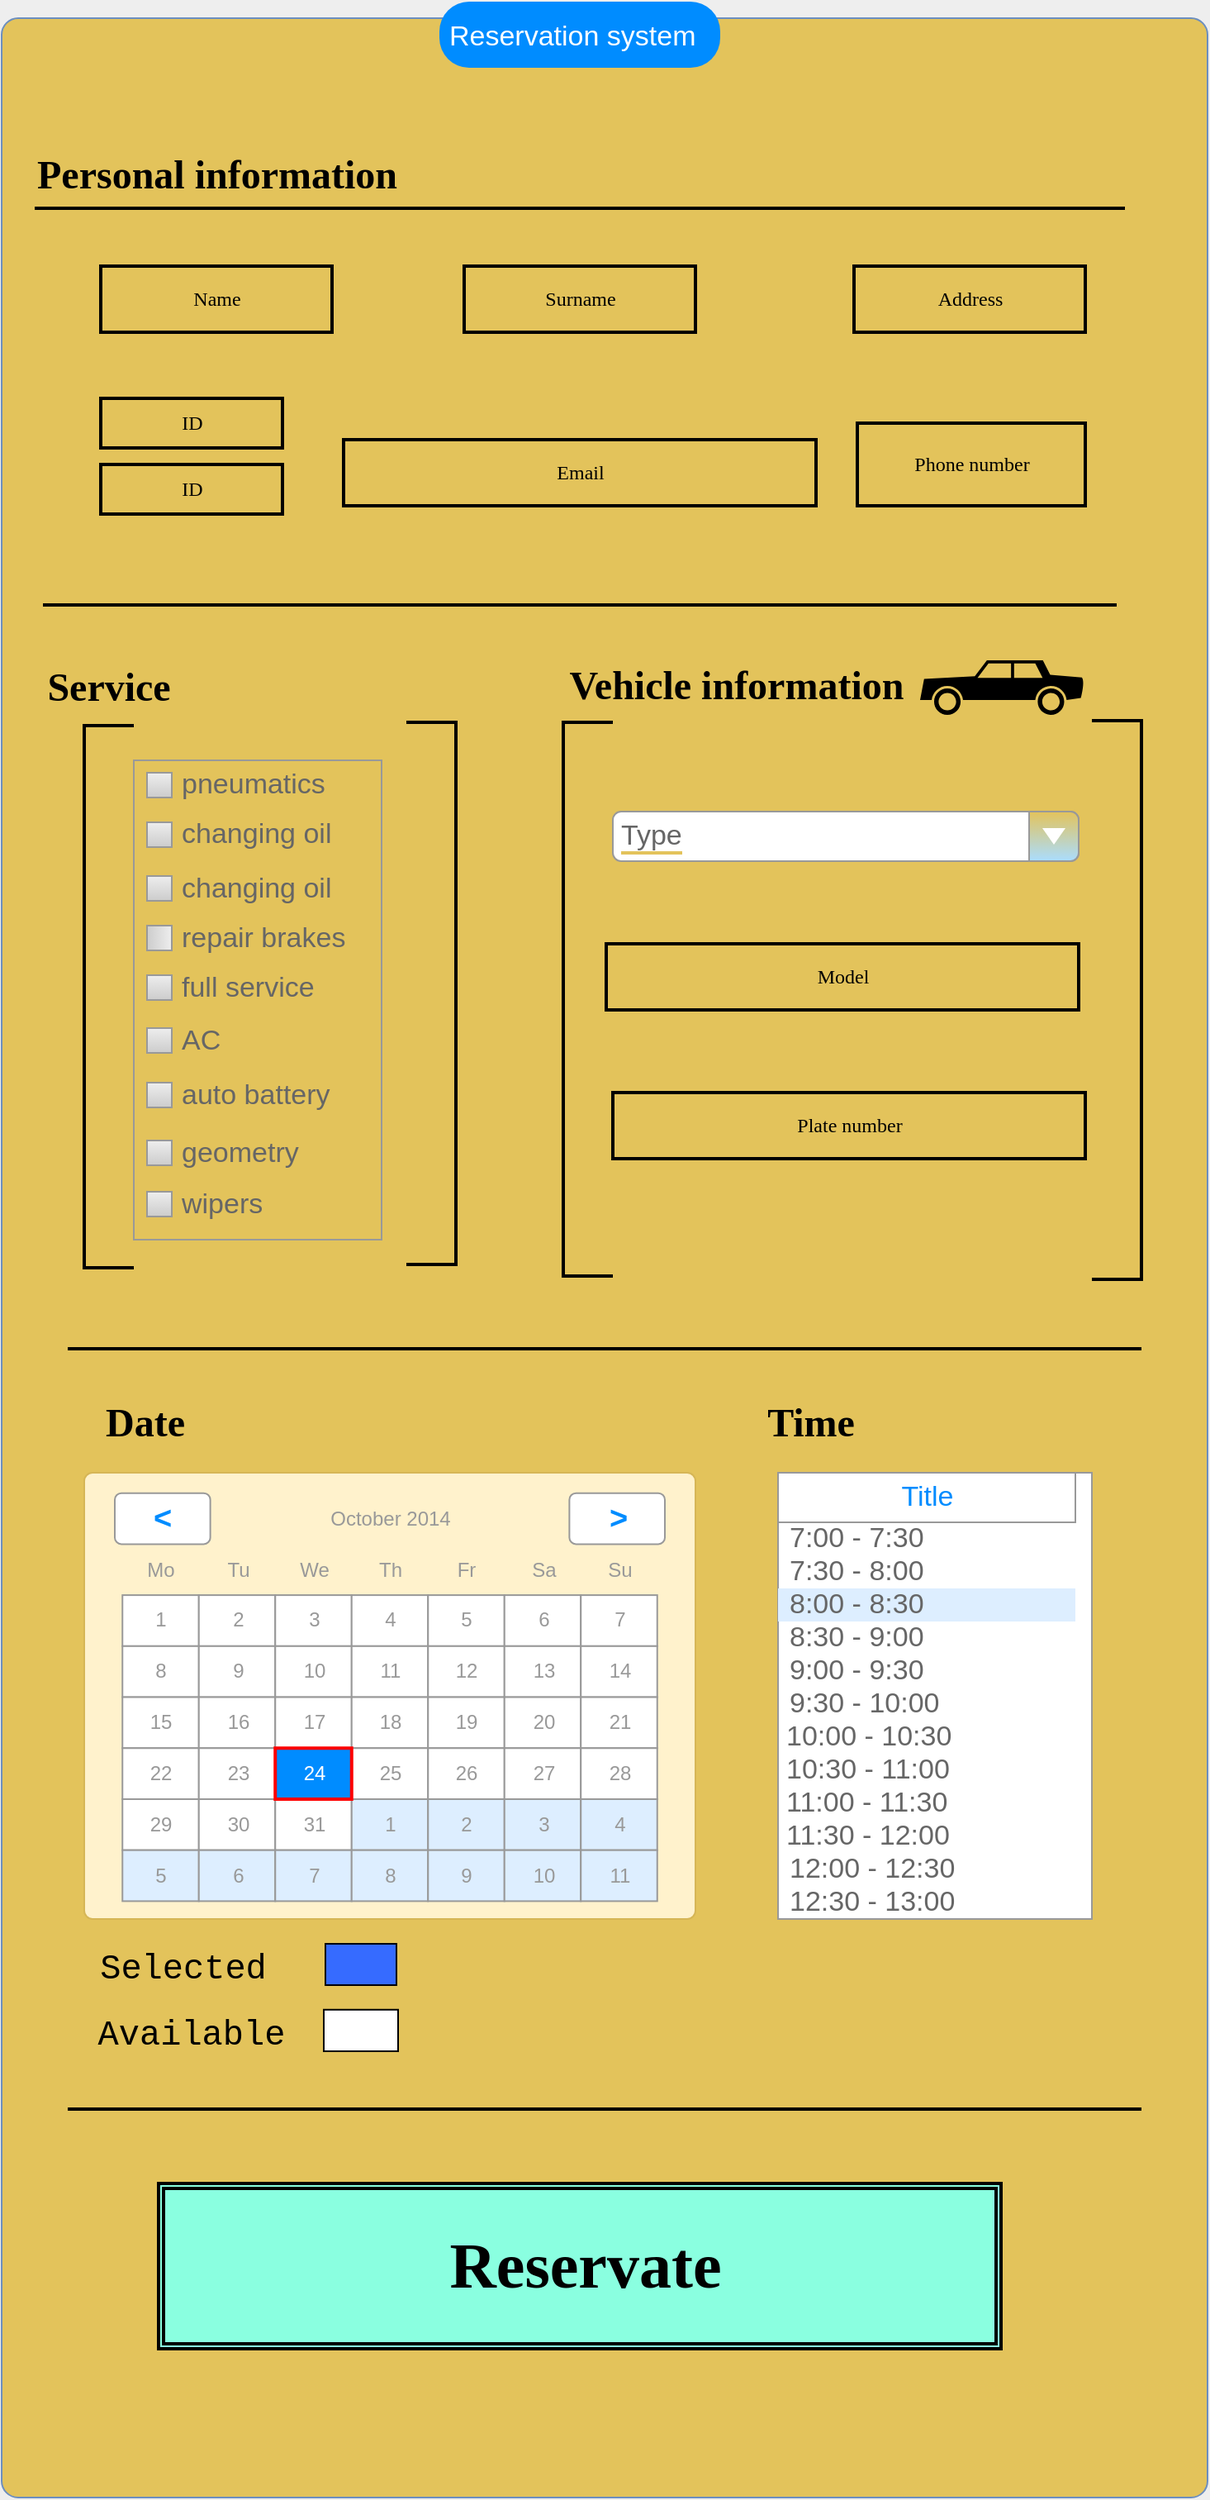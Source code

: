 <mxfile version="14.3.2" type="github">
  <diagram id="RQeQqA87UI55iawkxLuV" name="Page-1">
    <mxGraphModel dx="2249" dy="3101" grid="1" gridSize="10" guides="1" tooltips="1" connect="1" arrows="1" fold="1" page="1" pageScale="1" pageWidth="827" pageHeight="1169" background="#EEEEEE" math="0" shadow="0">
      <root>
        <mxCell id="0" />
        <mxCell id="1" parent="0" />
        <mxCell id="T3QW06CGCanV3sp-RZXb-22" value="" style="shape=mxgraph.mockup.containers.marginRect;rectMarginTop=10;strokeWidth=1;dashed=0;rounded=1;arcSize=5;recursiveResize=0;labelBackgroundColor=#E3C35B;sketch=0;fontFamily=Times New Roman;fontSize=24;strokeColor=#6c8ebf;fillColor=#E3C35B;" parent="1" vertex="1">
          <mxGeometry x="-460" y="-1560" width="730" height="1510" as="geometry" />
        </mxCell>
        <mxCell id="T3QW06CGCanV3sp-RZXb-521" value="" style="shape=ext;double=1;rounded=0;whiteSpace=wrap;html=1;labelBackgroundColor=#E3C35B;sketch=0;strokeColor=#000000;strokeWidth=2;fontFamily=Times New Roman;fontSize=24;fontColor=#000000;fillColor=#8AFFE0;" parent="T3QW06CGCanV3sp-RZXb-22" vertex="1">
          <mxGeometry x="95" y="1320" width="510" height="100" as="geometry" />
        </mxCell>
        <mxCell id="T3QW06CGCanV3sp-RZXb-23" value="Reservation system" style="shape=rect;strokeColor=none;fillColor=#008cff;strokeWidth=1;dashed=0;rounded=1;arcSize=45;fontColor=#ffffff;fontSize=17;spacing=2;spacingTop=-2;align=left;autosize=1;spacingLeft=4;resizeWidth=0;resizeHeight=0;perimeter=none;direction=east;" parent="T3QW06CGCanV3sp-RZXb-22" vertex="1">
          <mxGeometry x="265" width="170" height="40" as="geometry" />
        </mxCell>
        <mxCell id="T3QW06CGCanV3sp-RZXb-16" value="Personal information" style="text;html=1;resizable=0;autosize=1;align=center;verticalAlign=middle;points=[];fillColor=none;strokeColor=none;rounded=0;labelBackgroundColor=#E3C35B;sketch=0;fontFamily=Times New Roman;fontColor=#000000;fontSize=24;fontStyle=1" parent="T3QW06CGCanV3sp-RZXb-22" vertex="1">
          <mxGeometry x="15" y="90" width="230" height="30" as="geometry" />
        </mxCell>
        <mxCell id="T3QW06CGCanV3sp-RZXb-19" value="" style="line;strokeWidth=2;html=1;rounded=0;labelBackgroundColor=#E3C35B;sketch=0;fillColor=#E3C35B;fontFamily=Times New Roman;fontSize=24;fontColor=#000000;" parent="T3QW06CGCanV3sp-RZXb-22" vertex="1">
          <mxGeometry x="20" y="120" width="660" height="10" as="geometry" />
        </mxCell>
        <mxCell id="T3QW06CGCanV3sp-RZXb-12" value="Name" style="verticalLabelPosition=middle;verticalAlign=middle;html=1;shape=mxgraph.basic.rect;fillColor2=none;strokeWidth=2;size=20;indent=5;rounded=0;sketch=0;fontFamily=Times New Roman;labelPosition=center;align=center;horizontal=1;labelBackgroundColor=#E3C35B;labelBorderColor=none;fillColor=none;" parent="T3QW06CGCanV3sp-RZXb-22" vertex="1">
          <mxGeometry x="60" y="160" width="140" height="40" as="geometry" />
        </mxCell>
        <mxCell id="T3QW06CGCanV3sp-RZXb-14" value="Surname" style="verticalLabelPosition=middle;verticalAlign=middle;html=1;shape=mxgraph.basic.rect;fillColor2=none;strokeWidth=2;size=20;indent=5;rounded=0;sketch=0;fontFamily=Times New Roman;labelPosition=center;align=center;horizontal=1;labelBackgroundColor=#E3C35B;labelBorderColor=none;fillColor=none;" parent="T3QW06CGCanV3sp-RZXb-22" vertex="1">
          <mxGeometry x="280" y="160" width="140" height="40" as="geometry" />
        </mxCell>
        <mxCell id="T3QW06CGCanV3sp-RZXb-15" value="Phone number" style="verticalLabelPosition=middle;verticalAlign=middle;html=1;shape=mxgraph.basic.rect;fillColor2=none;strokeWidth=2;size=20;indent=5;rounded=0;sketch=0;fontFamily=Times New Roman;labelPosition=center;align=center;horizontal=1;labelBackgroundColor=#E3C35B;labelBorderColor=none;fillColor=none;" parent="T3QW06CGCanV3sp-RZXb-22" vertex="1">
          <mxGeometry x="518" y="255" width="138" height="50" as="geometry" />
        </mxCell>
        <mxCell id="T3QW06CGCanV3sp-RZXb-26" value="ID" style="verticalLabelPosition=middle;verticalAlign=middle;html=1;shape=mxgraph.basic.rect;fillColor2=none;strokeWidth=2;size=20;indent=5;rounded=0;sketch=0;fontFamily=Times New Roman;labelPosition=center;align=center;horizontal=1;labelBackgroundColor=#E3C35B;labelBorderColor=none;fillColor=none;" parent="T3QW06CGCanV3sp-RZXb-22" vertex="1">
          <mxGeometry x="60" y="240" width="110" height="30" as="geometry" />
        </mxCell>
        <mxCell id="T3QW06CGCanV3sp-RZXb-27" value="Email" style="verticalLabelPosition=middle;verticalAlign=middle;html=1;shape=mxgraph.basic.rect;fillColor2=none;strokeWidth=2;size=20;indent=5;rounded=0;sketch=0;fontFamily=Times New Roman;labelPosition=center;align=center;horizontal=1;labelBackgroundColor=#E3C35B;labelBorderColor=none;fillColor=none;" parent="T3QW06CGCanV3sp-RZXb-22" vertex="1">
          <mxGeometry x="207" y="265" width="286" height="40" as="geometry" />
        </mxCell>
        <mxCell id="T3QW06CGCanV3sp-RZXb-221" value="" style="line;strokeWidth=2;html=1;rounded=0;labelBackgroundColor=#E3C35B;sketch=0;fillColor=#E3C35B;fontFamily=Times New Roman;fontSize=24;fontColor=#000000;" parent="T3QW06CGCanV3sp-RZXb-22" vertex="1">
          <mxGeometry x="25" y="360" width="650" height="10" as="geometry" />
        </mxCell>
        <mxCell id="T3QW06CGCanV3sp-RZXb-240" value="" style="strokeWidth=2;html=1;shape=mxgraph.flowchart.annotation_1;align=left;pointerEvents=1;rounded=0;labelBackgroundColor=#E3C35B;sketch=0;fillColor=#E3C35B;fontFamily=Times New Roman;fontSize=24;fontColor=#000000;" parent="T3QW06CGCanV3sp-RZXb-22" vertex="1">
          <mxGeometry x="340" y="436" width="30" height="335" as="geometry" />
        </mxCell>
        <mxCell id="T3QW06CGCanV3sp-RZXb-28" value="" style="strokeWidth=1;shadow=0;dashed=0;align=center;html=1;shape=mxgraph.mockup.forms.rrect;rSize=5;strokeColor=#d6b656;fillColor=#fff2cc;rounded=0;labelBackgroundColor=#E3C35B;sketch=0;fontFamily=Times New Roman;fontSize=24;" parent="T3QW06CGCanV3sp-RZXb-22" vertex="1">
          <mxGeometry x="50" y="890" width="370" height="270" as="geometry" />
        </mxCell>
        <mxCell id="T3QW06CGCanV3sp-RZXb-29" value="October 2014" style="strokeWidth=1;shadow=0;dashed=0;align=center;html=1;shape=mxgraph.mockup.forms.anchor;fontColor=#999999;" parent="T3QW06CGCanV3sp-RZXb-28" vertex="1">
          <mxGeometry x="69.375" y="12.343" width="231.25" height="30.857" as="geometry" />
        </mxCell>
        <mxCell id="T3QW06CGCanV3sp-RZXb-30" value="&lt;" style="strokeWidth=1;shadow=0;dashed=0;align=center;html=1;shape=mxgraph.mockup.forms.rrect;rSize=4;strokeColor=#999999;fontColor=#008cff;fontSize=19;fontStyle=1;" parent="T3QW06CGCanV3sp-RZXb-28" vertex="1">
          <mxGeometry x="18.5" y="12.343" width="57.812" height="30.857" as="geometry" />
        </mxCell>
        <mxCell id="T3QW06CGCanV3sp-RZXb-31" value="&gt;" style="strokeWidth=1;shadow=0;dashed=0;align=center;html=1;shape=mxgraph.mockup.forms.rrect;rSize=4;strokeColor=#999999;fontColor=#008cff;fontSize=19;fontStyle=1;" parent="T3QW06CGCanV3sp-RZXb-28" vertex="1">
          <mxGeometry x="293.688" y="12.343" width="57.812" height="30.857" as="geometry" />
        </mxCell>
        <mxCell id="T3QW06CGCanV3sp-RZXb-32" value="Mo" style="strokeWidth=1;shadow=0;dashed=0;align=center;html=1;shape=mxgraph.mockup.forms.anchor;fontColor=#999999;" parent="T3QW06CGCanV3sp-RZXb-28" vertex="1">
          <mxGeometry x="23.125" y="43.2" width="46.25" height="30.857" as="geometry" />
        </mxCell>
        <mxCell id="T3QW06CGCanV3sp-RZXb-33" value="Tu" style="strokeWidth=1;shadow=0;dashed=0;align=center;html=1;shape=mxgraph.mockup.forms.anchor;fontColor=#999999;" parent="T3QW06CGCanV3sp-RZXb-28" vertex="1">
          <mxGeometry x="69.375" y="43.2" width="46.25" height="30.857" as="geometry" />
        </mxCell>
        <mxCell id="T3QW06CGCanV3sp-RZXb-34" value="We" style="strokeWidth=1;shadow=0;dashed=0;align=center;html=1;shape=mxgraph.mockup.forms.anchor;fontColor=#999999;" parent="T3QW06CGCanV3sp-RZXb-28" vertex="1">
          <mxGeometry x="115.625" y="43.2" width="46.25" height="30.857" as="geometry" />
        </mxCell>
        <mxCell id="T3QW06CGCanV3sp-RZXb-35" value="Th" style="strokeWidth=1;shadow=0;dashed=0;align=center;html=1;shape=mxgraph.mockup.forms.anchor;fontColor=#999999;" parent="T3QW06CGCanV3sp-RZXb-28" vertex="1">
          <mxGeometry x="161.875" y="43.2" width="46.25" height="30.857" as="geometry" />
        </mxCell>
        <mxCell id="T3QW06CGCanV3sp-RZXb-36" value="Fr" style="strokeWidth=1;shadow=0;dashed=0;align=center;html=1;shape=mxgraph.mockup.forms.anchor;fontColor=#999999;" parent="T3QW06CGCanV3sp-RZXb-28" vertex="1">
          <mxGeometry x="208.125" y="43.2" width="46.25" height="30.857" as="geometry" />
        </mxCell>
        <mxCell id="T3QW06CGCanV3sp-RZXb-37" value="Sa" style="strokeWidth=1;shadow=0;dashed=0;align=center;html=1;shape=mxgraph.mockup.forms.anchor;fontColor=#999999;" parent="T3QW06CGCanV3sp-RZXb-28" vertex="1">
          <mxGeometry x="254.375" y="43.2" width="46.25" height="30.857" as="geometry" />
        </mxCell>
        <mxCell id="T3QW06CGCanV3sp-RZXb-38" value="Su" style="strokeWidth=1;shadow=0;dashed=0;align=center;html=1;shape=mxgraph.mockup.forms.anchor;fontColor=#999999;" parent="T3QW06CGCanV3sp-RZXb-28" vertex="1">
          <mxGeometry x="300.625" y="43.2" width="46.25" height="30.857" as="geometry" />
        </mxCell>
        <mxCell id="T3QW06CGCanV3sp-RZXb-39" value="1" style="strokeWidth=1;shadow=0;dashed=0;align=center;html=1;shape=mxgraph.mockup.forms.rrect;rSize=0;strokeColor=#999999;fontColor=#999999;" parent="T3QW06CGCanV3sp-RZXb-28" vertex="1">
          <mxGeometry x="23.125" y="74.057" width="46.25" height="30.857" as="geometry" />
        </mxCell>
        <mxCell id="T3QW06CGCanV3sp-RZXb-40" value="2" style="strokeWidth=1;shadow=0;dashed=0;align=center;html=1;shape=mxgraph.mockup.forms.rrect;rSize=0;strokeColor=#999999;fontColor=#999999;" parent="T3QW06CGCanV3sp-RZXb-28" vertex="1">
          <mxGeometry x="69.375" y="74.057" width="46.25" height="30.857" as="geometry" />
        </mxCell>
        <mxCell id="T3QW06CGCanV3sp-RZXb-41" value="3" style="strokeWidth=1;shadow=0;dashed=0;align=center;html=1;shape=mxgraph.mockup.forms.rrect;rSize=0;strokeColor=#999999;fontColor=#999999;" parent="T3QW06CGCanV3sp-RZXb-28" vertex="1">
          <mxGeometry x="115.625" y="74.057" width="46.25" height="30.857" as="geometry" />
        </mxCell>
        <mxCell id="T3QW06CGCanV3sp-RZXb-42" value="4" style="strokeWidth=1;shadow=0;dashed=0;align=center;html=1;shape=mxgraph.mockup.forms.rrect;rSize=0;strokeColor=#999999;fontColor=#999999;" parent="T3QW06CGCanV3sp-RZXb-28" vertex="1">
          <mxGeometry x="161.875" y="74.057" width="46.25" height="30.857" as="geometry" />
        </mxCell>
        <mxCell id="T3QW06CGCanV3sp-RZXb-43" value="5" style="strokeWidth=1;shadow=0;dashed=0;align=center;html=1;shape=mxgraph.mockup.forms.rrect;rSize=0;strokeColor=#999999;fontColor=#999999;" parent="T3QW06CGCanV3sp-RZXb-28" vertex="1">
          <mxGeometry x="208.125" y="74.057" width="46.25" height="30.857" as="geometry" />
        </mxCell>
        <mxCell id="T3QW06CGCanV3sp-RZXb-44" value="6" style="strokeWidth=1;shadow=0;dashed=0;align=center;html=1;shape=mxgraph.mockup.forms.rrect;rSize=0;strokeColor=#999999;fontColor=#999999;" parent="T3QW06CGCanV3sp-RZXb-28" vertex="1">
          <mxGeometry x="254.375" y="74.057" width="46.25" height="30.857" as="geometry" />
        </mxCell>
        <mxCell id="T3QW06CGCanV3sp-RZXb-45" value="7" style="strokeWidth=1;shadow=0;dashed=0;align=center;html=1;shape=mxgraph.mockup.forms.rrect;rSize=0;strokeColor=#999999;fontColor=#999999;" parent="T3QW06CGCanV3sp-RZXb-28" vertex="1">
          <mxGeometry x="300.625" y="74.057" width="46.25" height="30.857" as="geometry" />
        </mxCell>
        <mxCell id="T3QW06CGCanV3sp-RZXb-46" value="8" style="strokeWidth=1;shadow=0;dashed=0;align=center;html=1;shape=mxgraph.mockup.forms.rrect;rSize=0;strokeColor=#999999;fontColor=#999999;" parent="T3QW06CGCanV3sp-RZXb-28" vertex="1">
          <mxGeometry x="23.125" y="104.914" width="46.25" height="30.857" as="geometry" />
        </mxCell>
        <mxCell id="T3QW06CGCanV3sp-RZXb-47" value="9" style="strokeWidth=1;shadow=0;dashed=0;align=center;html=1;shape=mxgraph.mockup.forms.rrect;rSize=0;strokeColor=#999999;fontColor=#999999;" parent="T3QW06CGCanV3sp-RZXb-28" vertex="1">
          <mxGeometry x="69.375" y="104.914" width="46.25" height="30.857" as="geometry" />
        </mxCell>
        <mxCell id="T3QW06CGCanV3sp-RZXb-48" value="10" style="strokeWidth=1;shadow=0;dashed=0;align=center;html=1;shape=mxgraph.mockup.forms.rrect;rSize=0;strokeColor=#999999;fontColor=#999999;" parent="T3QW06CGCanV3sp-RZXb-28" vertex="1">
          <mxGeometry x="115.625" y="104.914" width="46.25" height="30.857" as="geometry" />
        </mxCell>
        <mxCell id="T3QW06CGCanV3sp-RZXb-49" value="11" style="strokeWidth=1;shadow=0;dashed=0;align=center;html=1;shape=mxgraph.mockup.forms.rrect;rSize=0;strokeColor=#999999;fontColor=#999999;" parent="T3QW06CGCanV3sp-RZXb-28" vertex="1">
          <mxGeometry x="161.875" y="104.914" width="46.25" height="30.857" as="geometry" />
        </mxCell>
        <mxCell id="T3QW06CGCanV3sp-RZXb-50" value="12" style="strokeWidth=1;shadow=0;dashed=0;align=center;html=1;shape=mxgraph.mockup.forms.rrect;rSize=0;strokeColor=#999999;fontColor=#999999;" parent="T3QW06CGCanV3sp-RZXb-28" vertex="1">
          <mxGeometry x="208.125" y="104.914" width="46.25" height="30.857" as="geometry" />
        </mxCell>
        <mxCell id="T3QW06CGCanV3sp-RZXb-51" value="13" style="strokeWidth=1;shadow=0;dashed=0;align=center;html=1;shape=mxgraph.mockup.forms.rrect;rSize=0;strokeColor=#999999;fontColor=#999999;" parent="T3QW06CGCanV3sp-RZXb-28" vertex="1">
          <mxGeometry x="254.375" y="104.914" width="46.25" height="30.857" as="geometry" />
        </mxCell>
        <mxCell id="T3QW06CGCanV3sp-RZXb-52" value="14" style="strokeWidth=1;shadow=0;dashed=0;align=center;html=1;shape=mxgraph.mockup.forms.rrect;rSize=0;strokeColor=#999999;fontColor=#999999;" parent="T3QW06CGCanV3sp-RZXb-28" vertex="1">
          <mxGeometry x="300.625" y="104.914" width="46.25" height="30.857" as="geometry" />
        </mxCell>
        <mxCell id="T3QW06CGCanV3sp-RZXb-53" value="15" style="strokeWidth=1;shadow=0;dashed=0;align=center;html=1;shape=mxgraph.mockup.forms.rrect;rSize=0;strokeColor=#999999;fontColor=#999999;" parent="T3QW06CGCanV3sp-RZXb-28" vertex="1">
          <mxGeometry x="23.125" y="135.771" width="46.25" height="30.857" as="geometry" />
        </mxCell>
        <mxCell id="T3QW06CGCanV3sp-RZXb-54" value="16" style="strokeWidth=1;shadow=0;dashed=0;align=center;html=1;shape=mxgraph.mockup.forms.rrect;rSize=0;strokeColor=#999999;fontColor=#999999;" parent="T3QW06CGCanV3sp-RZXb-28" vertex="1">
          <mxGeometry x="69.375" y="135.771" width="46.25" height="30.857" as="geometry" />
        </mxCell>
        <mxCell id="T3QW06CGCanV3sp-RZXb-55" value="17" style="strokeWidth=1;shadow=0;dashed=0;align=center;html=1;shape=mxgraph.mockup.forms.rrect;rSize=0;strokeColor=#999999;fontColor=#999999;" parent="T3QW06CGCanV3sp-RZXb-28" vertex="1">
          <mxGeometry x="115.625" y="135.771" width="46.25" height="30.857" as="geometry" />
        </mxCell>
        <mxCell id="T3QW06CGCanV3sp-RZXb-56" value="18" style="strokeWidth=1;shadow=0;dashed=0;align=center;html=1;shape=mxgraph.mockup.forms.rrect;rSize=0;strokeColor=#999999;fontColor=#999999;" parent="T3QW06CGCanV3sp-RZXb-28" vertex="1">
          <mxGeometry x="161.875" y="135.771" width="46.25" height="30.857" as="geometry" />
        </mxCell>
        <mxCell id="T3QW06CGCanV3sp-RZXb-57" value="19" style="strokeWidth=1;shadow=0;dashed=0;align=center;html=1;shape=mxgraph.mockup.forms.rrect;rSize=0;strokeColor=#999999;fontColor=#999999;" parent="T3QW06CGCanV3sp-RZXb-28" vertex="1">
          <mxGeometry x="208.125" y="135.771" width="46.25" height="30.857" as="geometry" />
        </mxCell>
        <mxCell id="T3QW06CGCanV3sp-RZXb-58" value="20" style="strokeWidth=1;shadow=0;dashed=0;align=center;html=1;shape=mxgraph.mockup.forms.rrect;rSize=0;strokeColor=#999999;fontColor=#999999;" parent="T3QW06CGCanV3sp-RZXb-28" vertex="1">
          <mxGeometry x="254.375" y="135.771" width="46.25" height="30.857" as="geometry" />
        </mxCell>
        <mxCell id="T3QW06CGCanV3sp-RZXb-59" value="21" style="strokeWidth=1;shadow=0;dashed=0;align=center;html=1;shape=mxgraph.mockup.forms.rrect;rSize=0;strokeColor=#999999;fontColor=#999999;" parent="T3QW06CGCanV3sp-RZXb-28" vertex="1">
          <mxGeometry x="300.625" y="135.771" width="46.25" height="30.857" as="geometry" />
        </mxCell>
        <mxCell id="T3QW06CGCanV3sp-RZXb-60" value="22" style="strokeWidth=1;shadow=0;dashed=0;align=center;html=1;shape=mxgraph.mockup.forms.rrect;rSize=0;strokeColor=#999999;fontColor=#999999;" parent="T3QW06CGCanV3sp-RZXb-28" vertex="1">
          <mxGeometry x="23.125" y="166.629" width="46.25" height="30.857" as="geometry" />
        </mxCell>
        <mxCell id="T3QW06CGCanV3sp-RZXb-61" value="23" style="strokeWidth=1;shadow=0;dashed=0;align=center;html=1;shape=mxgraph.mockup.forms.rrect;rSize=0;strokeColor=#999999;fontColor=#999999;" parent="T3QW06CGCanV3sp-RZXb-28" vertex="1">
          <mxGeometry x="69.375" y="166.629" width="46.25" height="30.857" as="geometry" />
        </mxCell>
        <mxCell id="T3QW06CGCanV3sp-RZXb-62" value="25" style="strokeWidth=1;shadow=0;dashed=0;align=center;html=1;shape=mxgraph.mockup.forms.rrect;rSize=0;strokeColor=#999999;fontColor=#999999;" parent="T3QW06CGCanV3sp-RZXb-28" vertex="1">
          <mxGeometry x="161.875" y="166.629" width="46.25" height="30.857" as="geometry" />
        </mxCell>
        <mxCell id="T3QW06CGCanV3sp-RZXb-63" value="26" style="strokeWidth=1;shadow=0;dashed=0;align=center;html=1;shape=mxgraph.mockup.forms.rrect;rSize=0;strokeColor=#999999;fontColor=#999999;" parent="T3QW06CGCanV3sp-RZXb-28" vertex="1">
          <mxGeometry x="208.125" y="166.629" width="46.25" height="30.857" as="geometry" />
        </mxCell>
        <mxCell id="T3QW06CGCanV3sp-RZXb-64" value="27" style="strokeWidth=1;shadow=0;dashed=0;align=center;html=1;shape=mxgraph.mockup.forms.rrect;rSize=0;strokeColor=#999999;fontColor=#999999;" parent="T3QW06CGCanV3sp-RZXb-28" vertex="1">
          <mxGeometry x="254.375" y="166.629" width="46.25" height="30.857" as="geometry" />
        </mxCell>
        <mxCell id="T3QW06CGCanV3sp-RZXb-65" value="28" style="strokeWidth=1;shadow=0;dashed=0;align=center;html=1;shape=mxgraph.mockup.forms.rrect;rSize=0;strokeColor=#999999;fontColor=#999999;" parent="T3QW06CGCanV3sp-RZXb-28" vertex="1">
          <mxGeometry x="300.625" y="166.629" width="46.25" height="30.857" as="geometry" />
        </mxCell>
        <mxCell id="T3QW06CGCanV3sp-RZXb-66" value="29" style="strokeWidth=1;shadow=0;dashed=0;align=center;html=1;shape=mxgraph.mockup.forms.rrect;rSize=0;strokeColor=#999999;fontColor=#999999;" parent="T3QW06CGCanV3sp-RZXb-28" vertex="1">
          <mxGeometry x="23.125" y="197.486" width="46.25" height="30.857" as="geometry" />
        </mxCell>
        <mxCell id="T3QW06CGCanV3sp-RZXb-67" value="30" style="strokeWidth=1;shadow=0;dashed=0;align=center;html=1;shape=mxgraph.mockup.forms.rrect;rSize=0;strokeColor=#999999;fontColor=#999999;" parent="T3QW06CGCanV3sp-RZXb-28" vertex="1">
          <mxGeometry x="69.375" y="197.486" width="46.25" height="30.857" as="geometry" />
        </mxCell>
        <mxCell id="T3QW06CGCanV3sp-RZXb-68" value="31" style="strokeWidth=1;shadow=0;dashed=0;align=center;html=1;shape=mxgraph.mockup.forms.rrect;rSize=0;strokeColor=#999999;fontColor=#999999;" parent="T3QW06CGCanV3sp-RZXb-28" vertex="1">
          <mxGeometry x="115.625" y="197.486" width="46.25" height="30.857" as="geometry" />
        </mxCell>
        <mxCell id="T3QW06CGCanV3sp-RZXb-69" value="1" style="strokeWidth=1;shadow=0;dashed=0;align=center;html=1;shape=mxgraph.mockup.forms.rrect;rSize=0;strokeColor=#999999;fontColor=#999999;fillColor=#ddeeff;" parent="T3QW06CGCanV3sp-RZXb-28" vertex="1">
          <mxGeometry x="161.875" y="197.486" width="46.25" height="30.857" as="geometry" />
        </mxCell>
        <mxCell id="T3QW06CGCanV3sp-RZXb-70" value="2" style="strokeWidth=1;shadow=0;dashed=0;align=center;html=1;shape=mxgraph.mockup.forms.rrect;rSize=0;strokeColor=#999999;fontColor=#999999;fillColor=#ddeeff;" parent="T3QW06CGCanV3sp-RZXb-28" vertex="1">
          <mxGeometry x="208.125" y="197.486" width="46.25" height="30.857" as="geometry" />
        </mxCell>
        <mxCell id="T3QW06CGCanV3sp-RZXb-71" value="3" style="strokeWidth=1;shadow=0;dashed=0;align=center;html=1;shape=mxgraph.mockup.forms.rrect;rSize=0;strokeColor=#999999;fontColor=#999999;fillColor=#ddeeff;" parent="T3QW06CGCanV3sp-RZXb-28" vertex="1">
          <mxGeometry x="254.375" y="197.486" width="46.25" height="30.857" as="geometry" />
        </mxCell>
        <mxCell id="T3QW06CGCanV3sp-RZXb-72" value="4" style="strokeWidth=1;shadow=0;dashed=0;align=center;html=1;shape=mxgraph.mockup.forms.rrect;rSize=0;strokeColor=#999999;fontColor=#999999;fillColor=#ddeeff;" parent="T3QW06CGCanV3sp-RZXb-28" vertex="1">
          <mxGeometry x="300.625" y="197.486" width="46.25" height="30.857" as="geometry" />
        </mxCell>
        <mxCell id="T3QW06CGCanV3sp-RZXb-73" value="5" style="strokeWidth=1;shadow=0;dashed=0;align=center;html=1;shape=mxgraph.mockup.forms.rrect;rSize=0;strokeColor=#999999;fontColor=#999999;fillColor=#ddeeff;" parent="T3QW06CGCanV3sp-RZXb-28" vertex="1">
          <mxGeometry x="23.125" y="228.343" width="46.25" height="30.857" as="geometry" />
        </mxCell>
        <mxCell id="T3QW06CGCanV3sp-RZXb-74" value="6" style="strokeWidth=1;shadow=0;dashed=0;align=center;html=1;shape=mxgraph.mockup.forms.rrect;rSize=0;strokeColor=#999999;fontColor=#999999;fillColor=#ddeeff;" parent="T3QW06CGCanV3sp-RZXb-28" vertex="1">
          <mxGeometry x="69.375" y="228.343" width="46.25" height="30.857" as="geometry" />
        </mxCell>
        <mxCell id="T3QW06CGCanV3sp-RZXb-75" value="7" style="strokeWidth=1;shadow=0;dashed=0;align=center;html=1;shape=mxgraph.mockup.forms.rrect;rSize=0;strokeColor=#999999;fontColor=#999999;fillColor=#ddeeff;" parent="T3QW06CGCanV3sp-RZXb-28" vertex="1">
          <mxGeometry x="115.625" y="228.343" width="46.25" height="30.857" as="geometry" />
        </mxCell>
        <mxCell id="T3QW06CGCanV3sp-RZXb-76" value="8" style="strokeWidth=1;shadow=0;dashed=0;align=center;html=1;shape=mxgraph.mockup.forms.rrect;rSize=0;strokeColor=#999999;fontColor=#999999;fillColor=#ddeeff;" parent="T3QW06CGCanV3sp-RZXb-28" vertex="1">
          <mxGeometry x="161.875" y="228.343" width="46.25" height="30.857" as="geometry" />
        </mxCell>
        <mxCell id="T3QW06CGCanV3sp-RZXb-77" value="9" style="strokeWidth=1;shadow=0;dashed=0;align=center;html=1;shape=mxgraph.mockup.forms.rrect;rSize=0;strokeColor=#999999;fontColor=#999999;fillColor=#ddeeff;" parent="T3QW06CGCanV3sp-RZXb-28" vertex="1">
          <mxGeometry x="208.125" y="228.343" width="46.25" height="30.857" as="geometry" />
        </mxCell>
        <mxCell id="T3QW06CGCanV3sp-RZXb-78" value="10" style="strokeWidth=1;shadow=0;dashed=0;align=center;html=1;shape=mxgraph.mockup.forms.rrect;rSize=0;strokeColor=#999999;fontColor=#999999;fillColor=#ddeeff;" parent="T3QW06CGCanV3sp-RZXb-28" vertex="1">
          <mxGeometry x="254.375" y="228.343" width="46.25" height="30.857" as="geometry" />
        </mxCell>
        <mxCell id="T3QW06CGCanV3sp-RZXb-79" value="11" style="strokeWidth=1;shadow=0;dashed=0;align=center;html=1;shape=mxgraph.mockup.forms.rrect;rSize=0;strokeColor=#999999;fontColor=#999999;fillColor=#ddeeff;" parent="T3QW06CGCanV3sp-RZXb-28" vertex="1">
          <mxGeometry x="300.625" y="228.343" width="46.25" height="30.857" as="geometry" />
        </mxCell>
        <mxCell id="T3QW06CGCanV3sp-RZXb-80" value="24" style="strokeWidth=1;shadow=0;dashed=0;align=center;html=1;shape=mxgraph.mockup.forms.rrect;rSize=0;strokeColor=#ff0000;fontColor=#ffffff;strokeWidth=2;fillColor=#008cff;" parent="T3QW06CGCanV3sp-RZXb-28" vertex="1">
          <mxGeometry x="115.625" y="166.629" width="46.25" height="30.857" as="geometry" />
        </mxCell>
        <mxCell id="T3QW06CGCanV3sp-RZXb-241" value="" style="strokeWidth=2;html=1;shape=mxgraph.flowchart.annotation_1;align=left;pointerEvents=1;rounded=0;labelBackgroundColor=#E3C35B;sketch=0;fillColor=#E3C35B;fontFamily=Times New Roman;fontSize=24;fontColor=#000000;direction=west;" parent="T3QW06CGCanV3sp-RZXb-22" vertex="1">
          <mxGeometry x="245" y="436" width="30" height="328" as="geometry" />
        </mxCell>
        <mxCell id="T3QW06CGCanV3sp-RZXb-242" value="" style="strokeWidth=2;html=1;shape=mxgraph.flowchart.annotation_1;align=left;pointerEvents=1;rounded=0;labelBackgroundColor=#E3C35B;sketch=0;fillColor=#E3C35B;fontFamily=Times New Roman;fontSize=24;fontColor=#000000;" parent="T3QW06CGCanV3sp-RZXb-22" vertex="1">
          <mxGeometry x="50" y="438" width="30" height="328" as="geometry" />
        </mxCell>
        <mxCell id="T3QW06CGCanV3sp-RZXb-243" value="" style="strokeWidth=2;html=1;shape=mxgraph.flowchart.annotation_1;align=left;pointerEvents=1;rounded=0;labelBackgroundColor=#E3C35B;sketch=0;fillColor=#E3C35B;fontFamily=Times New Roman;fontSize=24;fontColor=#000000;direction=west;" parent="T3QW06CGCanV3sp-RZXb-22" vertex="1">
          <mxGeometry x="660" y="435" width="30" height="338" as="geometry" />
        </mxCell>
        <mxCell id="T3QW06CGCanV3sp-RZXb-244" value="Service" style="text;html=1;strokeColor=none;fillColor=none;align=center;verticalAlign=middle;whiteSpace=wrap;rounded=0;labelBackgroundColor=#E3C35B;sketch=0;fontFamily=Times New Roman;fontSize=24;fontColor=#000000;fontStyle=1" parent="T3QW06CGCanV3sp-RZXb-22" vertex="1">
          <mxGeometry x="40" y="400" width="50" height="30" as="geometry" />
        </mxCell>
        <mxCell id="T3QW06CGCanV3sp-RZXb-246" value="Vehicle information" style="text;html=1;strokeColor=none;fillColor=none;align=center;verticalAlign=middle;whiteSpace=wrap;rounded=0;labelBackgroundColor=#E3C35B;sketch=0;fontFamily=Times New Roman;fontSize=24;fontColor=#000000;fontStyle=1" parent="T3QW06CGCanV3sp-RZXb-22" vertex="1">
          <mxGeometry x="340" y="383.5" width="210" height="60" as="geometry" />
        </mxCell>
        <mxCell id="T3QW06CGCanV3sp-RZXb-275" value="" style="strokeWidth=1;shadow=0;dashed=0;align=center;html=1;shape=mxgraph.mockup.forms.rrect;rSize=0;strokeColor=#999999;recursiveResize=0;rounded=0;labelBackgroundColor=#E3C35B;sketch=0;fontFamily=Times New Roman;fontSize=24;fontColor=#000000;fillColor=#E3C35B;" parent="T3QW06CGCanV3sp-RZXb-22" vertex="1">
          <mxGeometry x="80" y="459" width="150" height="290" as="geometry" />
        </mxCell>
        <mxCell id="T3QW06CGCanV3sp-RZXb-276" value="pneumatics" style="strokeWidth=1;shadow=0;dashed=0;align=center;html=1;shape=mxgraph.mockup.forms.rrect;rSize=0;fillColor=#eeeeee;strokeColor=#999999;gradientColor=#cccccc;align=left;spacingLeft=4;fontSize=17;fontColor=#666666;labelPosition=right;" parent="T3QW06CGCanV3sp-RZXb-275" vertex="1">
          <mxGeometry x="8" y="7.5" width="15" height="15" as="geometry" />
        </mxCell>
        <mxCell id="T3QW06CGCanV3sp-RZXb-277" value="changing oil" style="strokeWidth=1;shadow=0;dashed=0;align=center;html=1;shape=mxgraph.mockup.forms.rrect;rSize=0;fillColor=#eeeeee;strokeColor=#999999;gradientColor=#cccccc;align=left;spacingLeft=4;fontSize=17;fontColor=#666666;labelPosition=right;" parent="T3QW06CGCanV3sp-RZXb-275" vertex="1">
          <mxGeometry x="8" y="37.5" width="15" height="15" as="geometry" />
        </mxCell>
        <mxCell id="T3QW06CGCanV3sp-RZXb-279" value="repair brakes" style="strokeWidth=1;shadow=0;dashed=0;align=center;html=1;shape=mxgraph.mockup.forms.rrect;rSize=0;fillColor=#eeeeee;strokeColor=#999999;gradientColor=#cccccc;align=left;spacingLeft=4;fontSize=17;fontColor=#666666;labelPosition=right;direction=south;" parent="T3QW06CGCanV3sp-RZXb-275" vertex="1">
          <mxGeometry x="8" y="100" width="15" height="15" as="geometry" />
        </mxCell>
        <mxCell id="T3QW06CGCanV3sp-RZXb-280" value="changing oil" style="strokeWidth=1;shadow=0;dashed=0;align=center;html=1;shape=mxgraph.mockup.forms.rrect;rSize=0;fillColor=#eeeeee;strokeColor=#999999;gradientColor=#cccccc;align=left;spacingLeft=4;fontSize=17;fontColor=#666666;labelPosition=right;" parent="T3QW06CGCanV3sp-RZXb-275" vertex="1">
          <mxGeometry x="8" y="70" width="15" height="15" as="geometry" />
        </mxCell>
        <mxCell id="T3QW06CGCanV3sp-RZXb-294" value="full service" style="strokeWidth=1;shadow=0;dashed=0;align=center;html=1;shape=mxgraph.mockup.forms.rrect;rSize=0;fillColor=#eeeeee;strokeColor=#999999;gradientColor=#cccccc;align=left;spacingLeft=4;fontSize=17;fontColor=#666666;labelPosition=right;" parent="T3QW06CGCanV3sp-RZXb-275" vertex="1">
          <mxGeometry x="8" y="130" width="15" height="15" as="geometry" />
        </mxCell>
        <mxCell id="T3QW06CGCanV3sp-RZXb-295" value="AC " style="strokeWidth=1;shadow=0;dashed=0;align=center;html=1;shape=mxgraph.mockup.forms.rrect;rSize=0;fillColor=#eeeeee;strokeColor=#999999;gradientColor=#cccccc;align=left;spacingLeft=4;fontSize=17;fontColor=#666666;labelPosition=right;" parent="T3QW06CGCanV3sp-RZXb-275" vertex="1">
          <mxGeometry x="8" y="162" width="15" height="15" as="geometry" />
        </mxCell>
        <mxCell id="T3QW06CGCanV3sp-RZXb-296" value="auto battery" style="strokeWidth=1;shadow=0;dashed=0;align=center;html=1;shape=mxgraph.mockup.forms.rrect;rSize=0;fillColor=#eeeeee;strokeColor=#999999;gradientColor=#cccccc;align=left;spacingLeft=4;fontSize=17;fontColor=#666666;labelPosition=right;" parent="T3QW06CGCanV3sp-RZXb-275" vertex="1">
          <mxGeometry x="8" y="195" width="15" height="15" as="geometry" />
        </mxCell>
        <mxCell id="T3QW06CGCanV3sp-RZXb-297" value="geometry" style="strokeWidth=1;shadow=0;dashed=0;align=center;html=1;shape=mxgraph.mockup.forms.rrect;rSize=0;fillColor=#eeeeee;strokeColor=#999999;gradientColor=#cccccc;align=left;spacingLeft=4;fontSize=17;fontColor=#666666;labelPosition=right;" parent="T3QW06CGCanV3sp-RZXb-275" vertex="1">
          <mxGeometry x="8" y="230" width="15" height="15" as="geometry" />
        </mxCell>
        <mxCell id="T3QW06CGCanV3sp-RZXb-281" value="wipers" style="strokeWidth=1;shadow=0;dashed=0;align=center;html=1;shape=mxgraph.mockup.forms.rrect;rSize=0;fillColor=#eeeeee;strokeColor=#999999;gradientColor=#cccccc;align=left;spacingLeft=4;fontSize=17;fontColor=#666666;labelPosition=right;" parent="T3QW06CGCanV3sp-RZXb-275" vertex="1">
          <mxGeometry x="8" y="261" width="15" height="15" as="geometry" />
        </mxCell>
        <mxCell id="T3QW06CGCanV3sp-RZXb-299" value="" style="shape=mxgraph.signs.transportation.car_2;html=1;pointerEvents=1;fillColor=#000000;strokeColor=none;verticalLabelPosition=bottom;verticalAlign=top;align=center;rounded=0;labelBackgroundColor=#E3C35B;sketch=0;fontFamily=Times New Roman;fontSize=24;fontColor=#000000;" parent="T3QW06CGCanV3sp-RZXb-22" vertex="1">
          <mxGeometry x="556" y="398.5" width="100" height="33" as="geometry" />
        </mxCell>
        <mxCell id="T3QW06CGCanV3sp-RZXb-301" value="" style="line;strokeWidth=2;html=1;rounded=0;labelBackgroundColor=#E3C35B;sketch=0;fillColor=#E3C35B;fontFamily=Times New Roman;fontSize=24;fontColor=#000000;" parent="T3QW06CGCanV3sp-RZXb-22" vertex="1">
          <mxGeometry x="40" y="810" width="650" height="10" as="geometry" />
        </mxCell>
        <mxCell id="T3QW06CGCanV3sp-RZXb-302" value="ID" style="verticalLabelPosition=middle;verticalAlign=middle;html=1;shape=mxgraph.basic.rect;fillColor2=none;strokeWidth=2;size=20;indent=5;rounded=0;sketch=0;fontFamily=Times New Roman;labelPosition=center;align=center;horizontal=1;labelBackgroundColor=#E3C35B;labelBorderColor=none;fillColor=none;" parent="T3QW06CGCanV3sp-RZXb-22" vertex="1">
          <mxGeometry x="60" y="280" width="110" height="30" as="geometry" />
        </mxCell>
        <mxCell id="T3QW06CGCanV3sp-RZXb-390" value="Address" style="verticalLabelPosition=middle;verticalAlign=middle;html=1;shape=mxgraph.basic.rect;fillColor2=none;strokeWidth=2;size=20;indent=5;rounded=0;sketch=0;fontFamily=Times New Roman;labelPosition=center;align=center;horizontal=1;labelBackgroundColor=#E3C35B;labelBorderColor=none;fillColor=none;" parent="T3QW06CGCanV3sp-RZXb-22" vertex="1">
          <mxGeometry x="516" y="160" width="140" height="40" as="geometry" />
        </mxCell>
        <mxCell id="T3QW06CGCanV3sp-RZXb-392" value="Model" style="verticalLabelPosition=middle;verticalAlign=middle;html=1;shape=mxgraph.basic.rect;fillColor2=none;strokeWidth=2;size=20;indent=5;rounded=0;sketch=0;fontFamily=Times New Roman;labelPosition=center;align=center;horizontal=1;labelBackgroundColor=#E3C35B;labelBorderColor=none;fillColor=none;shadow=0;" parent="T3QW06CGCanV3sp-RZXb-22" vertex="1">
          <mxGeometry x="366" y="570" width="286" height="40" as="geometry" />
        </mxCell>
        <mxCell id="T3QW06CGCanV3sp-RZXb-393" value="Plate number" style="verticalLabelPosition=middle;verticalAlign=middle;html=1;shape=mxgraph.basic.rect;fillColor2=none;strokeWidth=2;size=20;indent=5;rounded=0;sketch=0;fontFamily=Times New Roman;labelPosition=center;align=center;horizontal=1;labelBackgroundColor=#E3C35B;labelBorderColor=none;fillColor=none;" parent="T3QW06CGCanV3sp-RZXb-22" vertex="1">
          <mxGeometry x="370" y="660" width="286" height="40" as="geometry" />
        </mxCell>
        <mxCell id="T3QW06CGCanV3sp-RZXb-396" value="&lt;span style=&quot;background-color: rgb(255 , 255 , 255)&quot;&gt;Type &lt;/span&gt;" style="strokeWidth=1;shadow=0;dashed=0;align=center;html=1;shape=mxgraph.mockup.forms.comboBox;strokeColor=#999999;align=left;fillColor2=#aaddff;mainText=;fontColor=#666666;fontSize=17;spacingLeft=3;rounded=0;labelBackgroundColor=#E3C35B;sketch=0;fillColor=#E3C35B;" parent="T3QW06CGCanV3sp-RZXb-22" vertex="1">
          <mxGeometry x="370" y="490" width="282" height="30" as="geometry" />
        </mxCell>
        <mxCell id="T3QW06CGCanV3sp-RZXb-399" value="Date" style="text;html=1;strokeColor=none;fillColor=none;align=center;verticalAlign=middle;whiteSpace=wrap;rounded=0;labelBackgroundColor=#E3C35B;sketch=0;fontFamily=Times New Roman;fontSize=24;fontColor=#000000;fontStyle=1" parent="T3QW06CGCanV3sp-RZXb-22" vertex="1">
          <mxGeometry x="40" y="840" width="94" height="40" as="geometry" />
        </mxCell>
        <mxCell id="T3QW06CGCanV3sp-RZXb-400" value="Selected" style="text;html=1;strokeColor=none;fillColor=none;align=center;verticalAlign=middle;whiteSpace=wrap;rounded=0;labelBackgroundColor=#E3C35B;sketch=0;fontFamily=Courier New;fontSize=21;fontColor=#000000;" parent="T3QW06CGCanV3sp-RZXb-22" vertex="1">
          <mxGeometry x="90" y="1180" width="40" height="20" as="geometry" />
        </mxCell>
        <mxCell id="T3QW06CGCanV3sp-RZXb-403" style="edgeStyle=orthogonalEdgeStyle;curved=0;rounded=1;sketch=0;orthogonalLoop=1;jettySize=auto;html=1;exitX=1;exitY=0.75;exitDx=0;exitDy=0;entryX=1;entryY=1;entryDx=0;entryDy=0;strokeColor=#182E3E;fontFamily=Times New Roman;fontSize=24;fontColor=#000000;" parent="T3QW06CGCanV3sp-RZXb-22" edge="1">
          <mxGeometry relative="1" as="geometry">
            <mxPoint x="130" y="1225" as="sourcePoint" />
            <mxPoint x="130" y="1230" as="targetPoint" />
          </mxGeometry>
        </mxCell>
        <mxCell id="T3QW06CGCanV3sp-RZXb-404" value="Available" style="text;html=1;strokeColor=none;fillColor=none;align=center;verticalAlign=middle;whiteSpace=wrap;rounded=0;labelBackgroundColor=#E3C35B;sketch=0;fontFamily=Courier New;fontSize=21;fontColor=#000000;" parent="T3QW06CGCanV3sp-RZXb-22" vertex="1">
          <mxGeometry x="95" y="1220" width="40" height="20" as="geometry" />
        </mxCell>
        <mxCell id="T3QW06CGCanV3sp-RZXb-498" value="" style="verticalLabelPosition=bottom;verticalAlign=top;html=1;shape=mxgraph.basic.rect;fillColor2=none;strokeWidth=1;size=20;indent=5;rounded=0;labelBackgroundColor=#E3C35B;sketch=0;fontFamily=Courier New;fontSize=21;fontColor=#000000;fillColor=#366BFF;" parent="T3QW06CGCanV3sp-RZXb-22" vertex="1">
          <mxGeometry x="196" y="1175" width="43" height="25" as="geometry" />
        </mxCell>
        <mxCell id="T3QW06CGCanV3sp-RZXb-497" value="" style="verticalLabelPosition=bottom;verticalAlign=top;html=1;shape=mxgraph.basic.rect;fillColor2=none;strokeWidth=1;size=20;indent=5;rounded=0;labelBackgroundColor=#E3C35B;sketch=0;fontFamily=Courier New;fontSize=21;" parent="T3QW06CGCanV3sp-RZXb-22" vertex="1">
          <mxGeometry x="195" y="1214.91" width="45" height="25.09" as="geometry" />
        </mxCell>
        <mxCell id="T3QW06CGCanV3sp-RZXb-499" value="Time" style="text;html=1;strokeColor=none;fillColor=none;align=center;verticalAlign=middle;whiteSpace=wrap;rounded=0;labelBackgroundColor=#E3C35B;sketch=0;fontFamily=Times New Roman;fontSize=24;fontColor=#000000;fontStyle=1" parent="T3QW06CGCanV3sp-RZXb-22" vertex="1">
          <mxGeometry x="470" y="850" width="40" height="20" as="geometry" />
        </mxCell>
        <mxCell id="T3QW06CGCanV3sp-RZXb-504" value="" style="strokeWidth=1;shadow=0;dashed=0;align=center;html=1;shape=mxgraph.mockup.forms.rrect;rSize=0;strokeColor=#999999;fillColor=#ffffff;rounded=0;labelBackgroundColor=#E3C35B;sketch=0;fontFamily=Times New Roman;fontSize=24;fontColor=#000000;" parent="T3QW06CGCanV3sp-RZXb-22" vertex="1">
          <mxGeometry x="470" y="890" width="190" height="270" as="geometry" />
        </mxCell>
        <mxCell id="T3QW06CGCanV3sp-RZXb-505" value="Title" style="strokeWidth=1;shadow=0;dashed=0;align=center;html=1;shape=mxgraph.mockup.forms.rrect;rSize=0;strokeColor=#999999;fontColor=#008cff;fontSize=17;fillColor=#ffffff;resizeWidth=1;" parent="T3QW06CGCanV3sp-RZXb-504" vertex="1">
          <mxGeometry width="180" height="30" relative="1" as="geometry" />
        </mxCell>
        <mxCell id="T3QW06CGCanV3sp-RZXb-506" value="7:00 - 7:30" style="strokeWidth=1;shadow=0;dashed=0;align=center;html=1;shape=mxgraph.mockup.forms.anchor;fontSize=17;fontColor=#666666;align=left;spacingLeft=5;resizeWidth=1;" parent="T3QW06CGCanV3sp-RZXb-504" vertex="1">
          <mxGeometry width="180" height="20" relative="1" as="geometry">
            <mxPoint y="30" as="offset" />
          </mxGeometry>
        </mxCell>
        <mxCell id="T3QW06CGCanV3sp-RZXb-507" value="7:30 - 8:00" style="strokeWidth=1;shadow=0;dashed=0;align=center;html=1;shape=mxgraph.mockup.forms.anchor;fontSize=17;fontColor=#666666;align=left;spacingLeft=5;resizeWidth=1;" parent="T3QW06CGCanV3sp-RZXb-504" vertex="1">
          <mxGeometry width="180" height="20" relative="1" as="geometry">
            <mxPoint y="50" as="offset" />
          </mxGeometry>
        </mxCell>
        <mxCell id="T3QW06CGCanV3sp-RZXb-508" value="8:00 - 8:30" style="strokeWidth=1;shadow=0;dashed=0;align=center;html=1;shape=mxgraph.mockup.forms.rrect;rSize=0;fontSize=17;fontColor=#666666;align=left;spacingLeft=5;fillColor=#ddeeff;strokeColor=none;resizeWidth=1;" parent="T3QW06CGCanV3sp-RZXb-504" vertex="1">
          <mxGeometry width="180" height="20" relative="1" as="geometry">
            <mxPoint y="70" as="offset" />
          </mxGeometry>
        </mxCell>
        <mxCell id="T3QW06CGCanV3sp-RZXb-509" value="8:30 - 9:00" style="strokeWidth=1;shadow=0;dashed=0;align=center;html=1;shape=mxgraph.mockup.forms.anchor;fontSize=17;fontColor=#666666;align=left;spacingLeft=5;resizeWidth=1;" parent="T3QW06CGCanV3sp-RZXb-504" vertex="1">
          <mxGeometry width="180" height="20" relative="1" as="geometry">
            <mxPoint y="90" as="offset" />
          </mxGeometry>
        </mxCell>
        <mxCell id="T3QW06CGCanV3sp-RZXb-510" value="9:00 - 9:30" style="strokeWidth=1;shadow=0;dashed=0;align=center;html=1;shape=mxgraph.mockup.forms.anchor;fontSize=17;fontColor=#666666;align=left;spacingLeft=5;resizeWidth=1;" parent="T3QW06CGCanV3sp-RZXb-504" vertex="1">
          <mxGeometry y="110" width="180" height="20" as="geometry" />
        </mxCell>
        <mxCell id="T3QW06CGCanV3sp-RZXb-511" value="9:30 - 10:00" style="strokeWidth=1;shadow=0;dashed=0;align=center;html=1;shape=mxgraph.mockup.forms.anchor;fontSize=17;fontColor=#666666;align=left;spacingLeft=5;resizeWidth=1;" parent="T3QW06CGCanV3sp-RZXb-504" vertex="1">
          <mxGeometry y="130" width="180" height="20" as="geometry" />
        </mxCell>
        <mxCell id="T3QW06CGCanV3sp-RZXb-512" value="10:00 - 10:30" style="strokeWidth=1;shadow=0;dashed=0;align=center;html=1;shape=mxgraph.mockup.forms.anchor;fontSize=17;fontColor=#666666;align=left;spacingLeft=5;resizeWidth=1;" parent="T3QW06CGCanV3sp-RZXb-504" vertex="1">
          <mxGeometry x="-2" y="150" width="180" height="20" as="geometry" />
        </mxCell>
        <mxCell id="T3QW06CGCanV3sp-RZXb-513" value="10:30 - 11:00" style="strokeWidth=1;shadow=0;dashed=0;align=center;html=1;shape=mxgraph.mockup.forms.anchor;fontSize=17;fontColor=#666666;align=left;spacingLeft=5;resizeWidth=1;" parent="T3QW06CGCanV3sp-RZXb-504" vertex="1">
          <mxGeometry x="-2" y="170" width="180" height="20" as="geometry" />
        </mxCell>
        <mxCell id="T3QW06CGCanV3sp-RZXb-514" value="11:00 - 11:30" style="strokeWidth=1;shadow=0;dashed=0;align=center;html=1;shape=mxgraph.mockup.forms.anchor;fontSize=17;fontColor=#666666;align=left;spacingLeft=5;resizeWidth=1;" parent="T3QW06CGCanV3sp-RZXb-504" vertex="1">
          <mxGeometry x="-2" y="190" width="180" height="20" as="geometry" />
        </mxCell>
        <mxCell id="T3QW06CGCanV3sp-RZXb-515" value="11:30 - 12:00 " style="strokeWidth=1;shadow=0;dashed=0;align=center;html=1;shape=mxgraph.mockup.forms.anchor;fontSize=17;fontColor=#666666;align=left;spacingLeft=5;resizeWidth=1;" parent="T3QW06CGCanV3sp-RZXb-504" vertex="1">
          <mxGeometry x="-2" y="210" width="180" height="20" as="geometry" />
        </mxCell>
        <mxCell id="T3QW06CGCanV3sp-RZXb-516" value="12:00 - 12:30" style="strokeWidth=1;shadow=0;dashed=0;align=center;html=1;shape=mxgraph.mockup.forms.anchor;fontSize=17;fontColor=#666666;align=left;spacingLeft=5;resizeWidth=1;" parent="T3QW06CGCanV3sp-RZXb-504" vertex="1">
          <mxGeometry y="230" width="180" height="20" as="geometry" />
        </mxCell>
        <mxCell id="T3QW06CGCanV3sp-RZXb-517" value="12:30 - 13:00" style="strokeWidth=1;shadow=0;dashed=0;align=center;html=1;shape=mxgraph.mockup.forms.anchor;fontSize=17;fontColor=#666666;align=left;spacingLeft=5;resizeWidth=1;" parent="T3QW06CGCanV3sp-RZXb-504" vertex="1">
          <mxGeometry y="250" width="180" height="20" as="geometry" />
        </mxCell>
        <mxCell id="T3QW06CGCanV3sp-RZXb-518" value="" style="line;strokeWidth=2;html=1;rounded=0;labelBackgroundColor=#E3C35B;sketch=0;fillColor=#E3C35B;fontFamily=Times New Roman;fontSize=24;fontColor=#000000;" parent="T3QW06CGCanV3sp-RZXb-22" vertex="1">
          <mxGeometry x="40" y="1270" width="650" height="10" as="geometry" />
        </mxCell>
        <mxCell id="T3QW06CGCanV3sp-RZXb-520" value="&lt;h3 style=&quot;font-size: 39px;&quot;&gt;&lt;font style=&quot;font-size: 39px;&quot; face=&quot;Lucida Console&quot;&gt;&lt;b style=&quot;font-size: 39px;&quot;&gt;&lt;font style=&quot;font-size: 39px;&quot;&gt;Reservate&lt;/font&gt;&lt;/b&gt;&lt;/font&gt;&lt;/h3&gt;" style="text;html=1;fillColor=none;align=center;verticalAlign=middle;rounded=0;labelBackgroundColor=none;sketch=0;fontFamily=Times New Roman;fontSize=39;fontColor=#000000;horizontal=1;strokeWidth=1;" parent="T3QW06CGCanV3sp-RZXb-22" vertex="1">
          <mxGeometry x="239" y="1311.25" width="227.5" height="117.5" as="geometry" />
        </mxCell>
      </root>
    </mxGraphModel>
  </diagram>
</mxfile>
